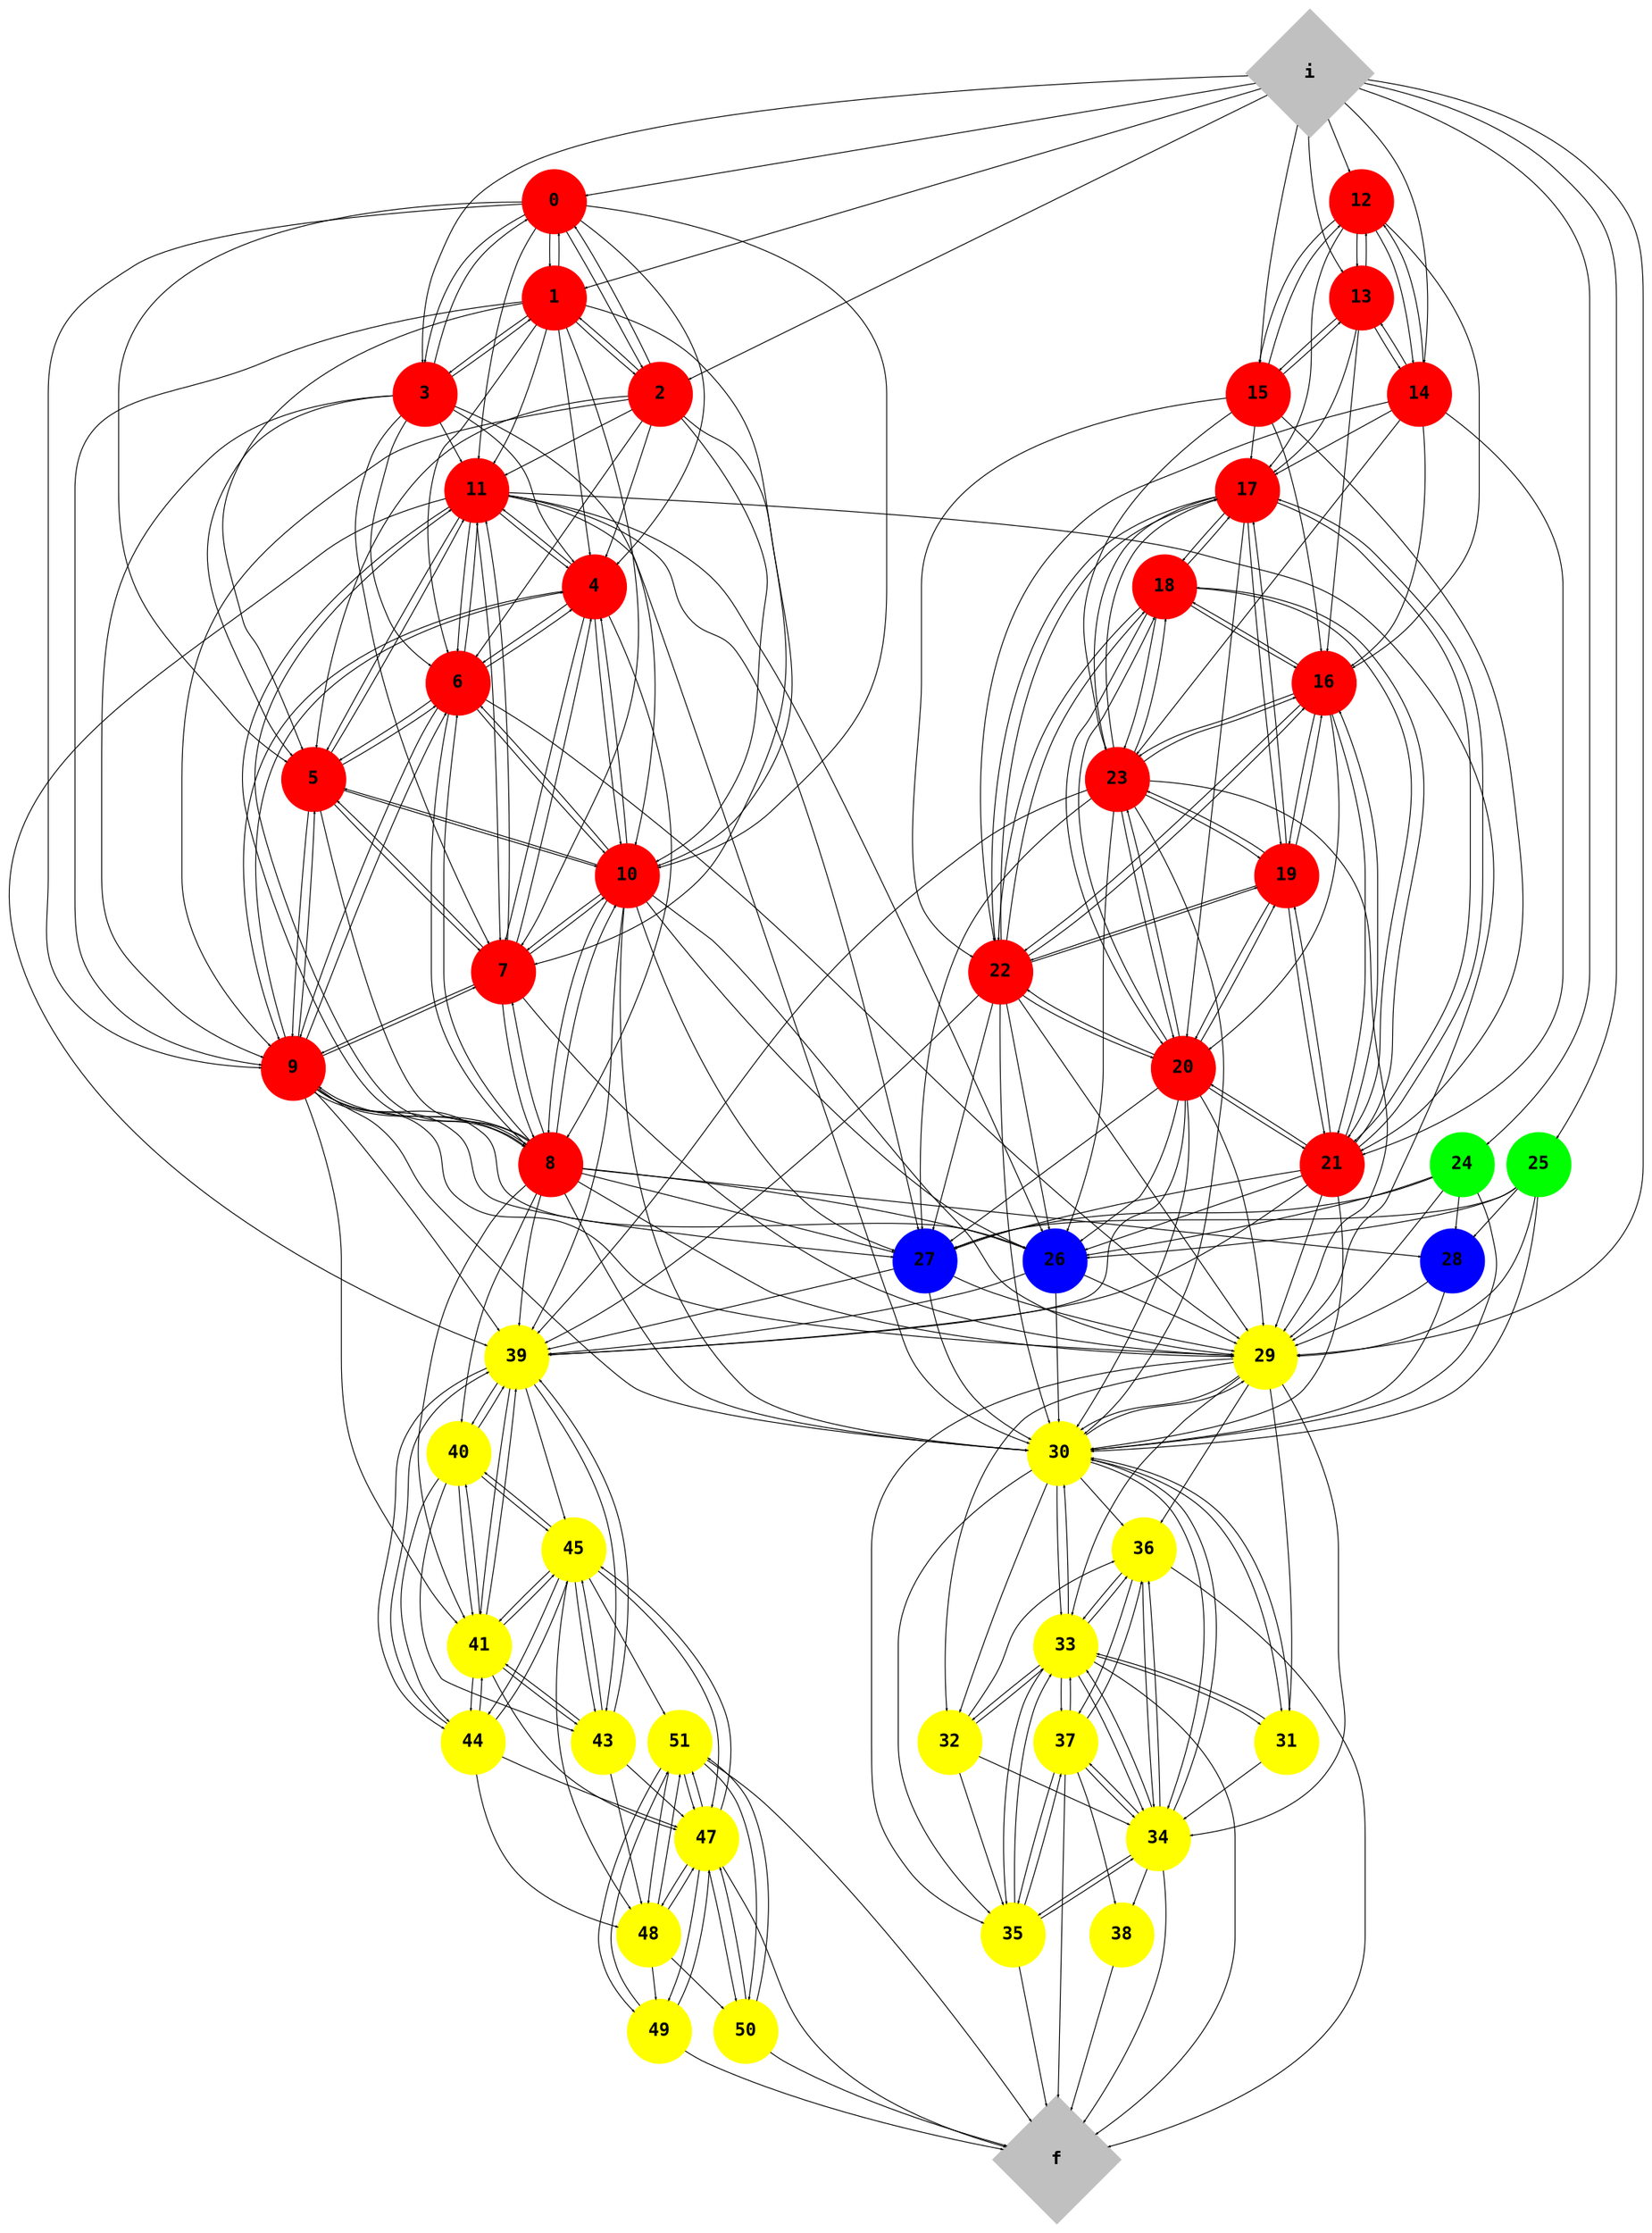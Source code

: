 digraph Bosch_reduced{
size = "40,20";
graph[rankdir=TB, center=true, margin=0.05, nodesep=0.2, ranksep=0.5]
node[fontname="Courier-Bold", fontsize=14]
edge[arrowsize=0.2, arrowhead=normal]
i [shape=diamond, style=filled, fontsize=20, color=gray, width=2, height=2, fixedsize=true]
f [shape=diamond, style=filled, fontsize=20, color=gray, width=2, height=2, fixedsize=true]
0 [shape=circle, style=filled, fontsize=20, color=red, width=1, height=1, fixedsize=true]
1 [shape=circle, style=filled, fontsize=20, color=red, width=1, height=1, fixedsize=true]
2 [shape=circle, style=filled, fontsize=20, color=red, width=1, height=1, fixedsize=true]
3 [shape=circle, style=filled, fontsize=20, color=red, width=1, height=1, fixedsize=true]
4 [shape=circle, style=filled, fontsize=20, color=red, width=1, height=1, fixedsize=true]
5 [shape=circle, style=filled, fontsize=20, color=red, width=1, height=1, fixedsize=true]
6 [shape=circle, style=filled, fontsize=20, color=red, width=1, height=1, fixedsize=true]
7 [shape=circle, style=filled, fontsize=20, color=red, width=1, height=1, fixedsize=true]
8 [shape=circle, style=filled, fontsize=20, color=red, width=1, height=1, fixedsize=true]
9 [shape=circle, style=filled, fontsize=20, color=red, width=1, height=1, fixedsize=true]
10 [shape=circle, style=filled, fontsize=20, color=red, width=1, height=1, fixedsize=true]
11 [shape=circle, style=filled, fontsize=20, color=red, width=1, height=1, fixedsize=true]
12 [shape=circle, style=filled, fontsize=20, color=red, width=1, height=1, fixedsize=true]
13 [shape=circle, style=filled, fontsize=20, color=red, width=1, height=1, fixedsize=true]
14 [shape=circle, style=filled, fontsize=20, color=red, width=1, height=1, fixedsize=true]
15 [shape=circle, style=filled, fontsize=20, color=red, width=1, height=1, fixedsize=true]
16 [shape=circle, style=filled, fontsize=20, color=red, width=1, height=1, fixedsize=true]
17 [shape=circle, style=filled, fontsize=20, color=red, width=1, height=1, fixedsize=true]
18 [shape=circle, style=filled, fontsize=20, color=red, width=1, height=1, fixedsize=true]
19 [shape=circle, style=filled, fontsize=20, color=red, width=1, height=1, fixedsize=true]
20 [shape=circle, style=filled, fontsize=20, color=red, width=1, height=1, fixedsize=true]
21 [shape=circle, style=filled, fontsize=20, color=red, width=1, height=1, fixedsize=true]
22 [shape=circle, style=filled, fontsize=20, color=red, width=1, height=1, fixedsize=true]
23 [shape=circle, style=filled, fontsize=20, color=red, width=1, height=1, fixedsize=true]
24 [shape=circle, style=filled, fontsize=20, color=green, width=1, height=1, fixedsize=true]
25 [shape=circle, style=filled, fontsize=20, color=green, width=1, height=1, fixedsize=true]
26 [shape=circle, style=filled, fontsize=20, color=blue, width=1, height=1, fixedsize=true]
27 [shape=circle, style=filled, fontsize=20, color=blue, width=1, height=1, fixedsize=true]
28 [shape=circle, style=filled, fontsize=20, color=blue, width=1, height=1, fixedsize=true]
29 [shape=circle, style=filled, fontsize=20, color=yellow, width=1, height=1, fixedsize=true]
30 [shape=circle, style=filled, fontsize=20, color=yellow, width=1, height=1, fixedsize=true]
31 [shape=circle, style=filled, fontsize=20, color=yellow, width=1, height=1, fixedsize=true]
32 [shape=circle, style=filled, fontsize=20, color=yellow, width=1, height=1, fixedsize=true]
33 [shape=circle, style=filled, fontsize=20, color=yellow, width=1, height=1, fixedsize=true]
34 [shape=circle, style=filled, fontsize=20, color=yellow, width=1, height=1, fixedsize=true]
35 [shape=circle, style=filled, fontsize=20, color=yellow, width=1, height=1, fixedsize=true]
36 [shape=circle, style=filled, fontsize=20, color=yellow, width=1, height=1, fixedsize=true]
37 [shape=circle, style=filled, fontsize=20, color=yellow, width=1, height=1, fixedsize=true]
38 [shape=circle, style=filled, fontsize=20, color=yellow, width=1, height=1, fixedsize=true]
39 [shape=circle, style=filled, fontsize=20, color=yellow, width=1, height=1, fixedsize=true]
40 [shape=circle, style=filled, fontsize=20, color=yellow, width=1, height=1, fixedsize=true]
41 [shape=circle, style=filled, fontsize=20, color=yellow, width=1, height=1, fixedsize=true]
43 [shape=circle, style=filled, fontsize=20, color=yellow, width=1, height=1, fixedsize=true]
44 [shape=circle, style=filled, fontsize=20, color=yellow, width=1, height=1, fixedsize=true]
45 [shape=circle, style=filled, fontsize=20, color=yellow, width=1, height=1, fixedsize=true]
47 [shape=circle, style=filled, fontsize=20, color=yellow, width=1, height=1, fixedsize=true]
48 [shape=circle, style=filled, fontsize=20, color=yellow, width=1, height=1, fixedsize=true]
49 [shape=circle, style=filled, fontsize=20, color=yellow, width=1, height=1, fixedsize=true]
50 [shape=circle, style=filled, fontsize=20, color=yellow, width=1, height=1, fixedsize=true]
51 [shape=circle, style=filled, fontsize=20, color=yellow, width=1, height=1, fixedsize=true]
i -> 0 [penwidth=1]
0 -> 1 [penwidth=1]
1 -> 2 [penwidth=1]
2 -> 4 [penwidth=1]
4 -> 7 [penwidth=1]
7 -> 11 [penwidth=1]
11 -> 8 [penwidth=1]
8 -> 30 [penwidth=1]
30 -> 29 [penwidth=1]
29 -> 31 [penwidth=1]
31 -> 33 [penwidth=1]
33 -> 34 [penwidth=1]
34 -> 35 [penwidth=1]
35 -> 37 [penwidth=1]
37 -> f [penwidth=1]
i -> 12 [penwidth=1]
12 -> 13 [penwidth=1]
13 -> 14 [penwidth=1]
14 -> 16 [penwidth=1]
16 -> 18 [penwidth=1]
18 -> 20 [penwidth=1]
20 -> 21 [penwidth=1]
21 -> 30 [penwidth=1]
29 -> 33 [penwidth=1]
i -> 1 [penwidth=1]
2 -> 0 [penwidth=1]
0 -> 5 [penwidth=1]
5 -> 6 [penwidth=1]
6 -> 10 [penwidth=1]
10 -> 8 [penwidth=1]
8 -> 29 [penwidth=1]
29 -> 30 [penwidth=1]
30 -> 33 [penwidth=1]
1 -> 0 [penwidth=1]
0 -> 2 [penwidth=1]
2 -> 10 [penwidth=1]
10 -> 4 [penwidth=1]
7 -> 8 [penwidth=1]
34 -> 36 [penwidth=1]
36 -> 37 [penwidth=1]
1 -> 3 [penwidth=1]
3 -> 0 [penwidth=1]
0 -> 4 [penwidth=1]
4 -> 11 [penwidth=1]
11 -> 7 [penwidth=1]
30 -> 34 [penwidth=1]
34 -> 33 [penwidth=1]
33 -> 36 [penwidth=1]
3 -> 4 [penwidth=1]
8 -> 10 [penwidth=1]
10 -> 29 [penwidth=1]
i -> 13 [penwidth=1]
13 -> 15 [penwidth=1]
15 -> 12 [penwidth=1]
12 -> 17 [penwidth=1]
17 -> 19 [penwidth=1]
19 -> 20 [penwidth=1]
20 -> 22 [penwidth=1]
22 -> 29 [penwidth=1]
34 -> 37 [penwidth=1]
37 -> 33 [penwidth=1]
33 -> 35 [penwidth=1]
35 -> f [penwidth=1]
i -> 24 [penwidth=1]
24 -> 26 [penwidth=1]
26 -> 30 [penwidth=1]
29 -> 34 [penwidth=1]
4 -> 10 [penwidth=1]
10 -> 7 [penwidth=1]
14 -> 17 [penwidth=1]
17 -> 18 [penwidth=1]
0 -> 3 [penwidth=1]
3 -> 1 [penwidth=1]
1 -> 9 [penwidth=1]
9 -> 5 [penwidth=1]
6 -> 8 [penwidth=1]
36 -> 34 [penwidth=1]
4 -> 8 [penwidth=1]
8 -> 7 [penwidth=1]
7 -> 9 [penwidth=1]
9 -> 29 [penwidth=1]
4 -> 6 [penwidth=1]
8 -> 9 [penwidth=1]
31 -> 30 [penwidth=1]
35 -> 34 [penwidth=1]
2 -> 5 [penwidth=1]
2 -> 1 [penwidth=1]
1 -> 4 [penwidth=1]
13 -> 12 [penwidth=1]
12 -> 14 [penwidth=1]
20 -> 23 [penwidth=1]
23 -> 29 [penwidth=1]
37 -> 36 [penwidth=1]
36 -> f [penwidth=1]
5 -> 7 [penwidth=1]
10 -> 30 [penwidth=1]
15 -> 16 [penwidth=1]
16 -> 23 [penwidth=1]
23 -> 18 [penwidth=1]
20 -> 29 [penwidth=1]
i -> 25 [penwidth=1]
25 -> 26 [penwidth=1]
16 -> 19 [penwidth=1]
2 -> 9 [penwidth=1]
9 -> 7 [penwidth=1]
7 -> 4 [penwidth=1]
8 -> 27 [penwidth=1]
27 -> 29 [penwidth=1]
10 -> 5 [penwidth=1]
3 -> 5 [penwidth=1]
7 -> 10 [penwidth=1]
1 -> 5 [penwidth=1]
5 -> 10 [penwidth=1]
10 -> 6 [penwidth=1]
8 -> 41 [penwidth=1]
41 -> 39 [penwidth=1]
39 -> 40 [penwidth=1]
40 -> 44 [penwidth=1]
44 -> 45 [penwidth=1]
45 -> 47 [penwidth=1]
47 -> 48 [penwidth=1]
48 -> 49 [penwidth=1]
49 -> 51 [penwidth=1]
51 -> f [penwidth=1]
8 -> 11 [penwidth=1]
11 -> 30 [penwidth=1]
37 -> 34 [penwidth=1]
34 -> f [penwidth=1]
15 -> 17 [penwidth=1]
17 -> 22 [penwidth=1]
22 -> 18 [penwidth=1]
5 -> 11 [penwidth=1]
11 -> 6 [penwidth=1]
30 -> 35 [penwidth=1]
35 -> 33 [penwidth=1]
31 -> 34 [penwidth=1]
33 -> f [penwidth=1]
26 -> 29 [penwidth=1]
3 -> 9 [penwidth=1]
9 -> 4 [penwidth=1]
9 -> 30 [penwidth=1]
5 -> 9 [penwidth=1]
11 -> 29 [penwidth=1]
9 -> 27 [penwidth=1]
3 -> 11 [penwidth=1]
11 -> 5 [penwidth=1]
12 -> 16 [penwidth=1]
9 -> 39 [penwidth=1]
39 -> 45 [penwidth=1]
45 -> 40 [penwidth=1]
40 -> 43 [penwidth=1]
43 -> 41 [penwidth=1]
41 -> 47 [penwidth=1]
48 -> 50 [penwidth=1]
50 -> 51 [penwidth=1]
11 -> 26 [penwidth=1]
30 -> 31 [penwidth=1]
37 -> 38 [penwidth=1]
38 -> f [penwidth=1]
21 -> 29 [penwidth=1]
30 -> 32 [penwidth=1]
32 -> 36 [penwidth=1]
6 -> 11 [penwidth=1]
0 -> 11 [penwidth=1]
11 -> 4 [penwidth=1]
3 -> 10 [penwidth=1]
8 -> 39 [penwidth=1]
41 -> 45 [penwidth=1]
22 -> 39 [penwidth=1]
40 -> 41 [penwidth=1]
41 -> 43 [penwidth=1]
43 -> 45 [penwidth=1]
32 -> 33 [penwidth=1]
i -> 2 [penwidth=1]
45 -> 41 [penwidth=1]
47 -> 51 [penwidth=1]
51 -> 48 [penwidth=1]
49 -> f [penwidth=1]
24 -> 27 [penwidth=1]
33 -> 37 [penwidth=1]
14 -> 13 [penwidth=1]
13 -> 17 [penwidth=1]
24 -> 29 [penwidth=1]
32 -> 34 [penwidth=1]
5 -> 8 [penwidth=1]
2 -> 11 [penwidth=1]
36 -> 33 [penwidth=1]
14 -> 21 [penwidth=1]
21 -> 17 [penwidth=1]
26 -> 39 [penwidth=1]
39 -> 41 [penwidth=1]
41 -> 40 [penwidth=1]
50 -> f [penwidth=1]
13 -> 16 [penwidth=1]
14 -> 12 [penwidth=1]
17 -> 23 [penwidth=1]
20 -> 27 [penwidth=1]
12 -> 15 [penwidth=1]
15 -> 13 [penwidth=1]
23 -> 17 [penwidth=1]
22 -> 30 [penwidth=1]
9 -> 26 [penwidth=1]
30 -> 36 [penwidth=1]
10 -> 26 [penwidth=1]
18 -> 22 [penwidth=1]
22 -> 20 [penwidth=1]
22 -> 17 [penwidth=1]
23 -> 30 [penwidth=1]
14 -> 22 [penwidth=1]
22 -> 16 [penwidth=1]
8 -> 26 [penwidth=1]
i -> 29 [penwidth=1]
25 -> 27 [penwidth=1]
33 -> 30 [penwidth=1]
17 -> 21 [penwidth=1]
21 -> 18 [penwidth=1]
2 -> 6 [penwidth=1]
6 -> 5 [penwidth=1]
27 -> 30 [penwidth=1]
37 -> 35 [penwidth=1]
21 -> 16 [penwidth=1]
0 -> 9 [penwidth=1]
7 -> 29 [penwidth=1]
3 -> 7 [penwidth=1]
19 -> 22 [penwidth=1]
8 -> 6 [penwidth=1]
20 -> 30 [penwidth=1]
41 -> 44 [penwidth=1]
45 -> 48 [penwidth=1]
48 -> 47 [penwidth=1]
47 -> 49 [penwidth=1]
0 -> 10 [penwidth=1]
23 -> 16 [penwidth=1]
20 -> 26 [penwidth=1]
6 -> 4 [penwidth=1]
11 -> 27 [penwidth=1]
8 -> 28 [penwidth=1]
28 -> 29 [penwidth=1]
10 -> 39 [penwidth=1]
45 -> 44 [penwidth=1]
44 -> 47 [penwidth=1]
14 -> 23 [penwidth=1]
19 -> 23 [penwidth=1]
23 -> 20 [penwidth=1]
10 -> 27 [penwidth=1]
25 -> 29 [penwidth=1]
2 -> 7 [penwidth=1]
23 -> 19 [penwidth=1]
1 -> 11 [penwidth=1]
16 -> 21 [penwidth=1]
40 -> 39 [penwidth=1]
9 -> 8 [penwidth=1]
i -> 3 [penwidth=1]
21 -> 39 [penwidth=1]
48 -> 51 [penwidth=1]
51 -> 50 [penwidth=1]
24 -> 28 [penwidth=1]
6 -> 9 [penwidth=1]
40 -> 45 [penwidth=1]
16 -> 22 [penwidth=1]
18 -> 16 [penwidth=1]
16 -> 20 [penwidth=1]
21 -> 27 [penwidth=1]
22 -> 19 [penwidth=1]
15 -> 21 [penwidth=1]
33 -> 31 [penwidth=1]
i -> 14 [penwidth=1]
9 -> 6 [penwidth=1]
17 -> 20 [penwidth=1]
4 -> 9 [penwidth=1]
1 -> 7 [penwidth=1]
23 -> 26 [penwidth=1]
7 -> 5 [penwidth=1]
24 -> 30 [penwidth=1]
15 -> 23 [penwidth=1]
29 -> 36 [penwidth=1]
11 -> 39 [penwidth=1]
18 -> 21 [penwidth=1]
21 -> 20 [penwidth=1]
20 -> 18 [penwidth=1]
19 -> 17 [penwidth=1]
19 -> 21 [penwidth=1]
1 -> 6 [penwidth=1]
29 -> 35 [penwidth=1]
20 -> 19 [penwidth=1]
18 -> 23 [penwidth=1]
43 -> 48 [penwidth=1]
49 -> 47 [penwidth=1]
21 -> 19 [penwidth=1]
19 -> 16 [penwidth=1]
1 -> 10 [penwidth=1]
22 -> 27 [penwidth=1]
23 -> 27 [penwidth=1]
23 -> 39 [penwidth=1]
34 -> 38 [penwidth=1]
22 -> 26 [penwidth=1]
51 -> 49 [penwidth=1]
39 -> 43 [penwidth=1]
9 -> 41 [penwidth=1]
45 -> 51 [penwidth=1]
51 -> 47 [penwidth=1]
47 -> f [penwidth=1]
6 -> 29 [penwidth=1]
32 -> 35 [penwidth=1]
43 -> 47 [penwidth=1]
27 -> 39 [penwidth=1]
25 -> 28 [penwidth=1]
21 -> 26 [penwidth=1]
34 -> 30 [penwidth=1]
8 -> 40 [penwidth=1]
43 -> 39 [penwidth=1]
i -> 15 [penwidth=1]
44 -> 48 [penwidth=1]
28 -> 30 [penwidth=1]
18 -> 17 [penwidth=1]
45 -> 43 [penwidth=1]
15 -> 22 [penwidth=1]
44 -> 39 [penwidth=1]
47 -> 45 [penwidth=1]
33 -> 32 [penwidth=1]
39 -> 44 [penwidth=1]
29 -> 32 [penwidth=1]
50 -> 47 [penwidth=1]
25 -> 30 [penwidth=1]
20 -> 39 [penwidth=1]
47 -> 50 [penwidth=1]
44 -> 41 [penwidth=1]
3 -> 6 [penwidth=1]
{rank=source; i}
{rank=min; i}
{rank=max; f}{rank=sink; f}
}